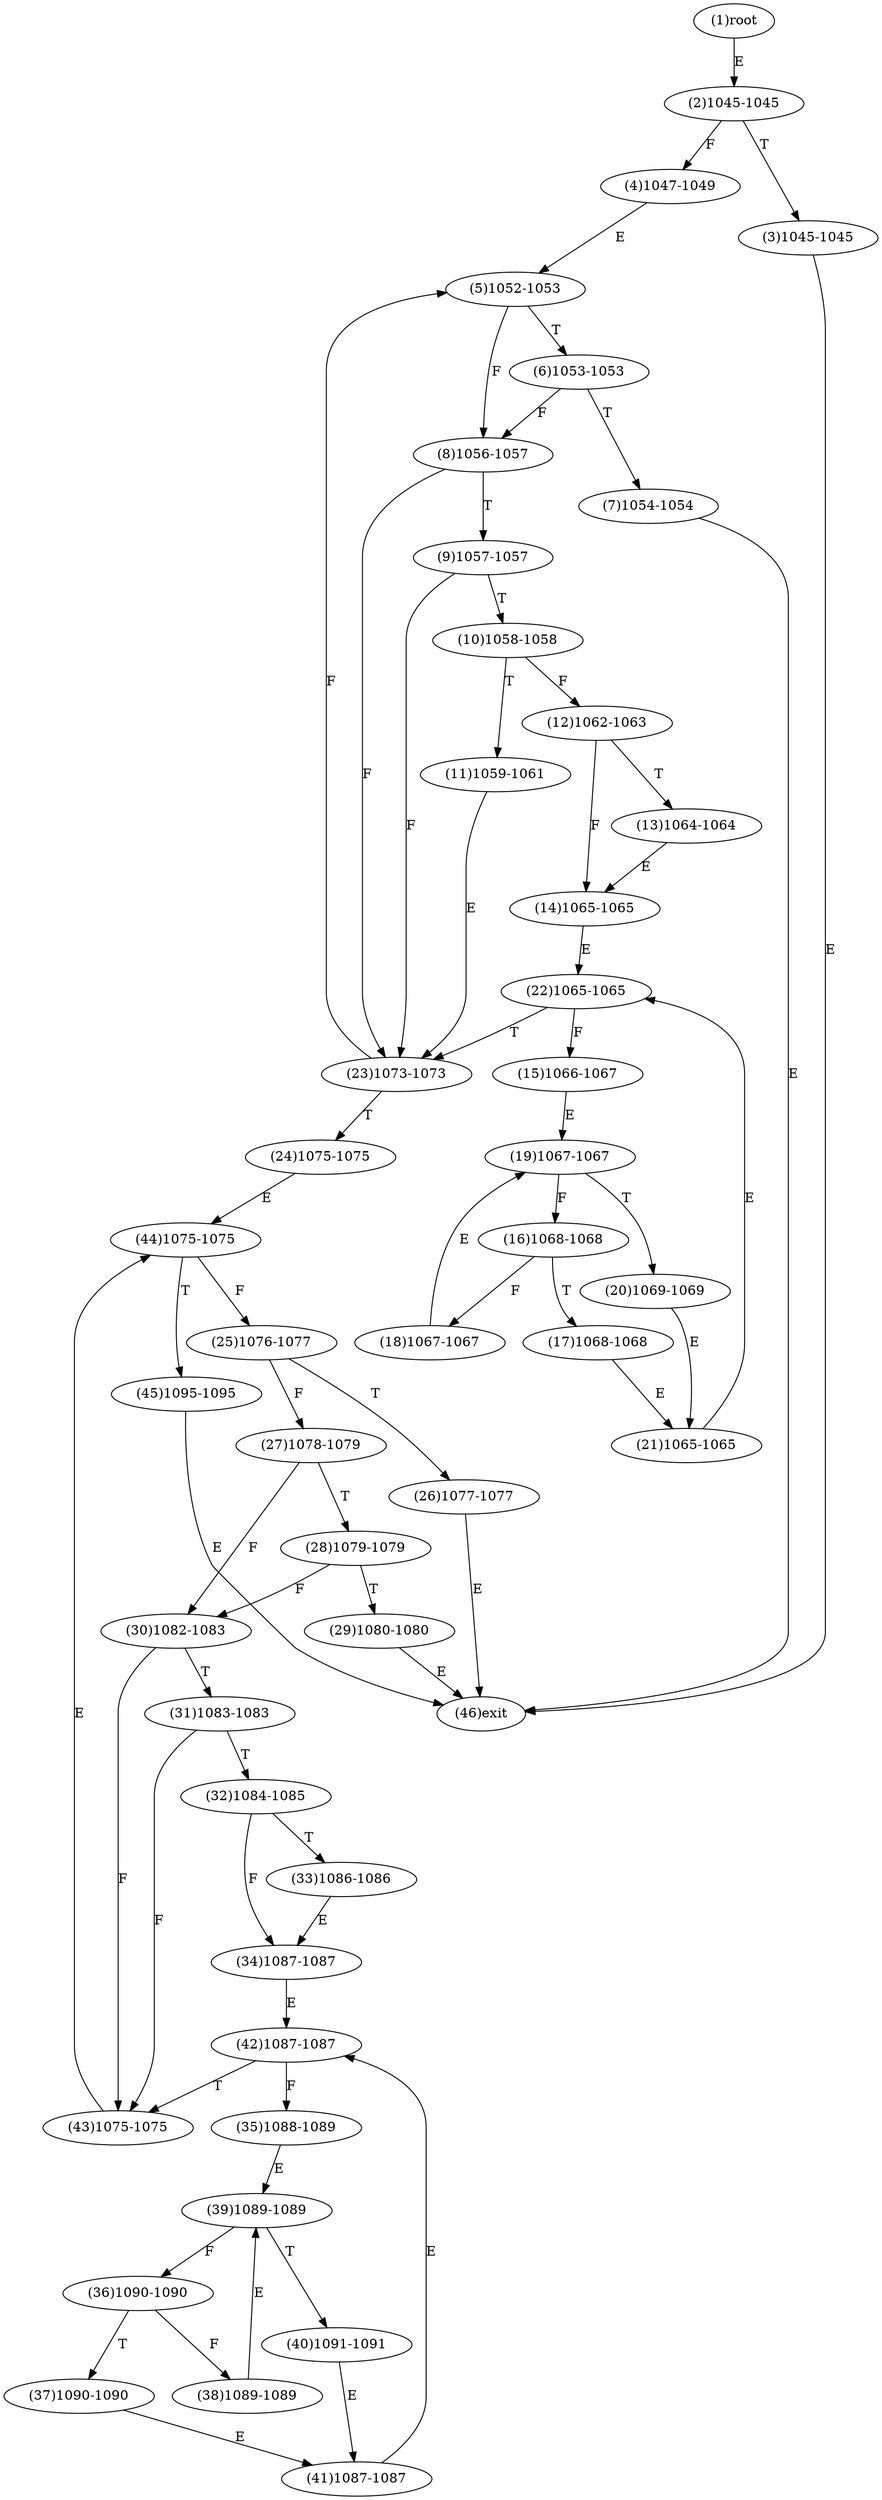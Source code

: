 digraph "" { 
1[ label="(1)root"];
2[ label="(2)1045-1045"];
3[ label="(3)1045-1045"];
4[ label="(4)1047-1049"];
5[ label="(5)1052-1053"];
6[ label="(6)1053-1053"];
7[ label="(7)1054-1054"];
8[ label="(8)1056-1057"];
9[ label="(9)1057-1057"];
10[ label="(10)1058-1058"];
11[ label="(11)1059-1061"];
12[ label="(12)1062-1063"];
13[ label="(13)1064-1064"];
14[ label="(14)1065-1065"];
15[ label="(15)1066-1067"];
17[ label="(17)1068-1068"];
16[ label="(16)1068-1068"];
19[ label="(19)1067-1067"];
18[ label="(18)1067-1067"];
21[ label="(21)1065-1065"];
20[ label="(20)1069-1069"];
23[ label="(23)1073-1073"];
22[ label="(22)1065-1065"];
25[ label="(25)1076-1077"];
24[ label="(24)1075-1075"];
27[ label="(27)1078-1079"];
26[ label="(26)1077-1077"];
29[ label="(29)1080-1080"];
28[ label="(28)1079-1079"];
31[ label="(31)1083-1083"];
30[ label="(30)1082-1083"];
34[ label="(34)1087-1087"];
35[ label="(35)1088-1089"];
32[ label="(32)1084-1085"];
33[ label="(33)1086-1086"];
38[ label="(38)1089-1089"];
39[ label="(39)1089-1089"];
36[ label="(36)1090-1090"];
37[ label="(37)1090-1090"];
42[ label="(42)1087-1087"];
43[ label="(43)1075-1075"];
40[ label="(40)1091-1091"];
41[ label="(41)1087-1087"];
46[ label="(46)exit"];
44[ label="(44)1075-1075"];
45[ label="(45)1095-1095"];
1->2[ label="E"];
2->4[ label="F"];
2->3[ label="T"];
3->46[ label="E"];
4->5[ label="E"];
5->8[ label="F"];
5->6[ label="T"];
6->8[ label="F"];
6->7[ label="T"];
7->46[ label="E"];
8->23[ label="F"];
8->9[ label="T"];
9->23[ label="F"];
9->10[ label="T"];
10->12[ label="F"];
10->11[ label="T"];
11->23[ label="E"];
12->14[ label="F"];
12->13[ label="T"];
13->14[ label="E"];
14->22[ label="E"];
15->19[ label="E"];
16->18[ label="F"];
16->17[ label="T"];
17->21[ label="E"];
18->19[ label="E"];
19->16[ label="F"];
19->20[ label="T"];
20->21[ label="E"];
21->22[ label="E"];
22->15[ label="F"];
22->23[ label="T"];
23->5[ label="F"];
23->24[ label="T"];
24->44[ label="E"];
25->27[ label="F"];
25->26[ label="T"];
26->46[ label="E"];
27->30[ label="F"];
27->28[ label="T"];
28->30[ label="F"];
28->29[ label="T"];
29->46[ label="E"];
30->43[ label="F"];
30->31[ label="T"];
31->43[ label="F"];
31->32[ label="T"];
32->34[ label="F"];
32->33[ label="T"];
33->34[ label="E"];
34->42[ label="E"];
35->39[ label="E"];
36->38[ label="F"];
36->37[ label="T"];
37->41[ label="E"];
38->39[ label="E"];
39->36[ label="F"];
39->40[ label="T"];
40->41[ label="E"];
41->42[ label="E"];
42->35[ label="F"];
42->43[ label="T"];
43->44[ label="E"];
44->25[ label="F"];
44->45[ label="T"];
45->46[ label="E"];
}